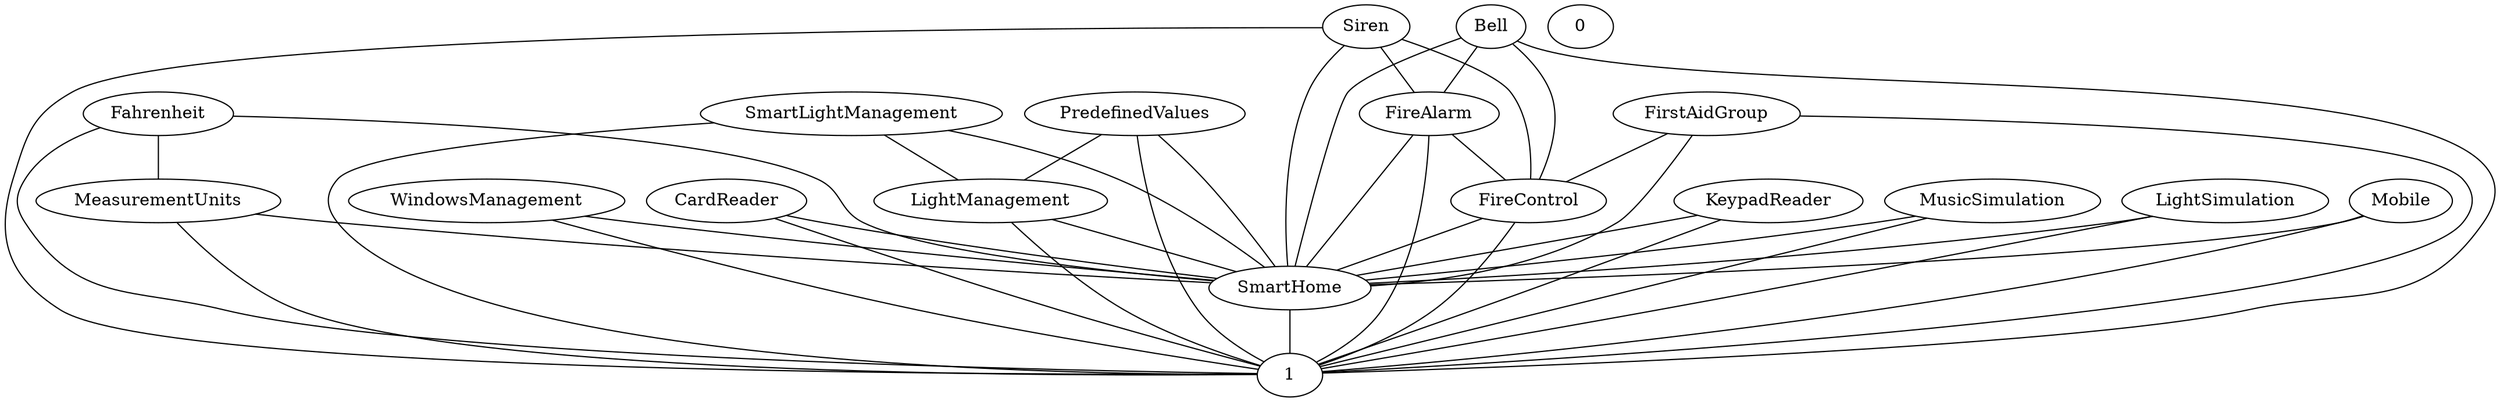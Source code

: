 graph G {
  WindowsManagement;
  CardReader;
  SmartLightManagement;
  MeasurementUnits;
  Fahrenheit;
  FireControl;
  Siren;
  SmartHome;
  PredefinedValues;
  FireAlarm;
  LightManagement;
  FirstAidGroup;
  KeypadReader;
  MusicSimulation;
  0;
  Bell;
  1;
  LightSimulation;
  Mobile;
  Fahrenheit -- MeasurementUnits;
  LightManagement -- SmartHome;
  FireAlarm -- FireControl;
  Siren -- FireAlarm;
  Bell -- FireAlarm;
  SmartLightManagement -- LightManagement;
  FireControl -- SmartHome;
  SmartHome -- 1;
  PredefinedValues -- LightManagement;
  FirstAidGroup -- FireControl;
  WindowsManagement -- SmartHome;
  CardReader -- SmartHome;
  SmartLightManagement -- SmartHome;
  MeasurementUnits -- SmartHome;
  Fahrenheit -- SmartHome;
  FireControl -- 1;
  Siren -- FireControl;
  PredefinedValues -- SmartHome;
  FireAlarm -- SmartHome;
  FireAlarm -- 1;
  LightManagement -- 1;
  FirstAidGroup -- SmartHome;
  FirstAidGroup -- 1;
  KeypadReader -- SmartHome;
  MusicSimulation -- SmartHome;
  Bell -- FireControl;
  Bell -- SmartHome;
  Bell -- 1;
  LightSimulation -- SmartHome;
  LightSimulation -- 1;
  Mobile -- SmartHome;
  Mobile -- 1;
  WindowsManagement -- 1;
  CardReader -- 1;
  SmartLightManagement -- 1;
  MeasurementUnits -- 1;
  Fahrenheit -- 1;
  Siren -- SmartHome;
  Siren -- 1;
  PredefinedValues -- 1;
  KeypadReader -- 1;
  MusicSimulation -- 1;
}

